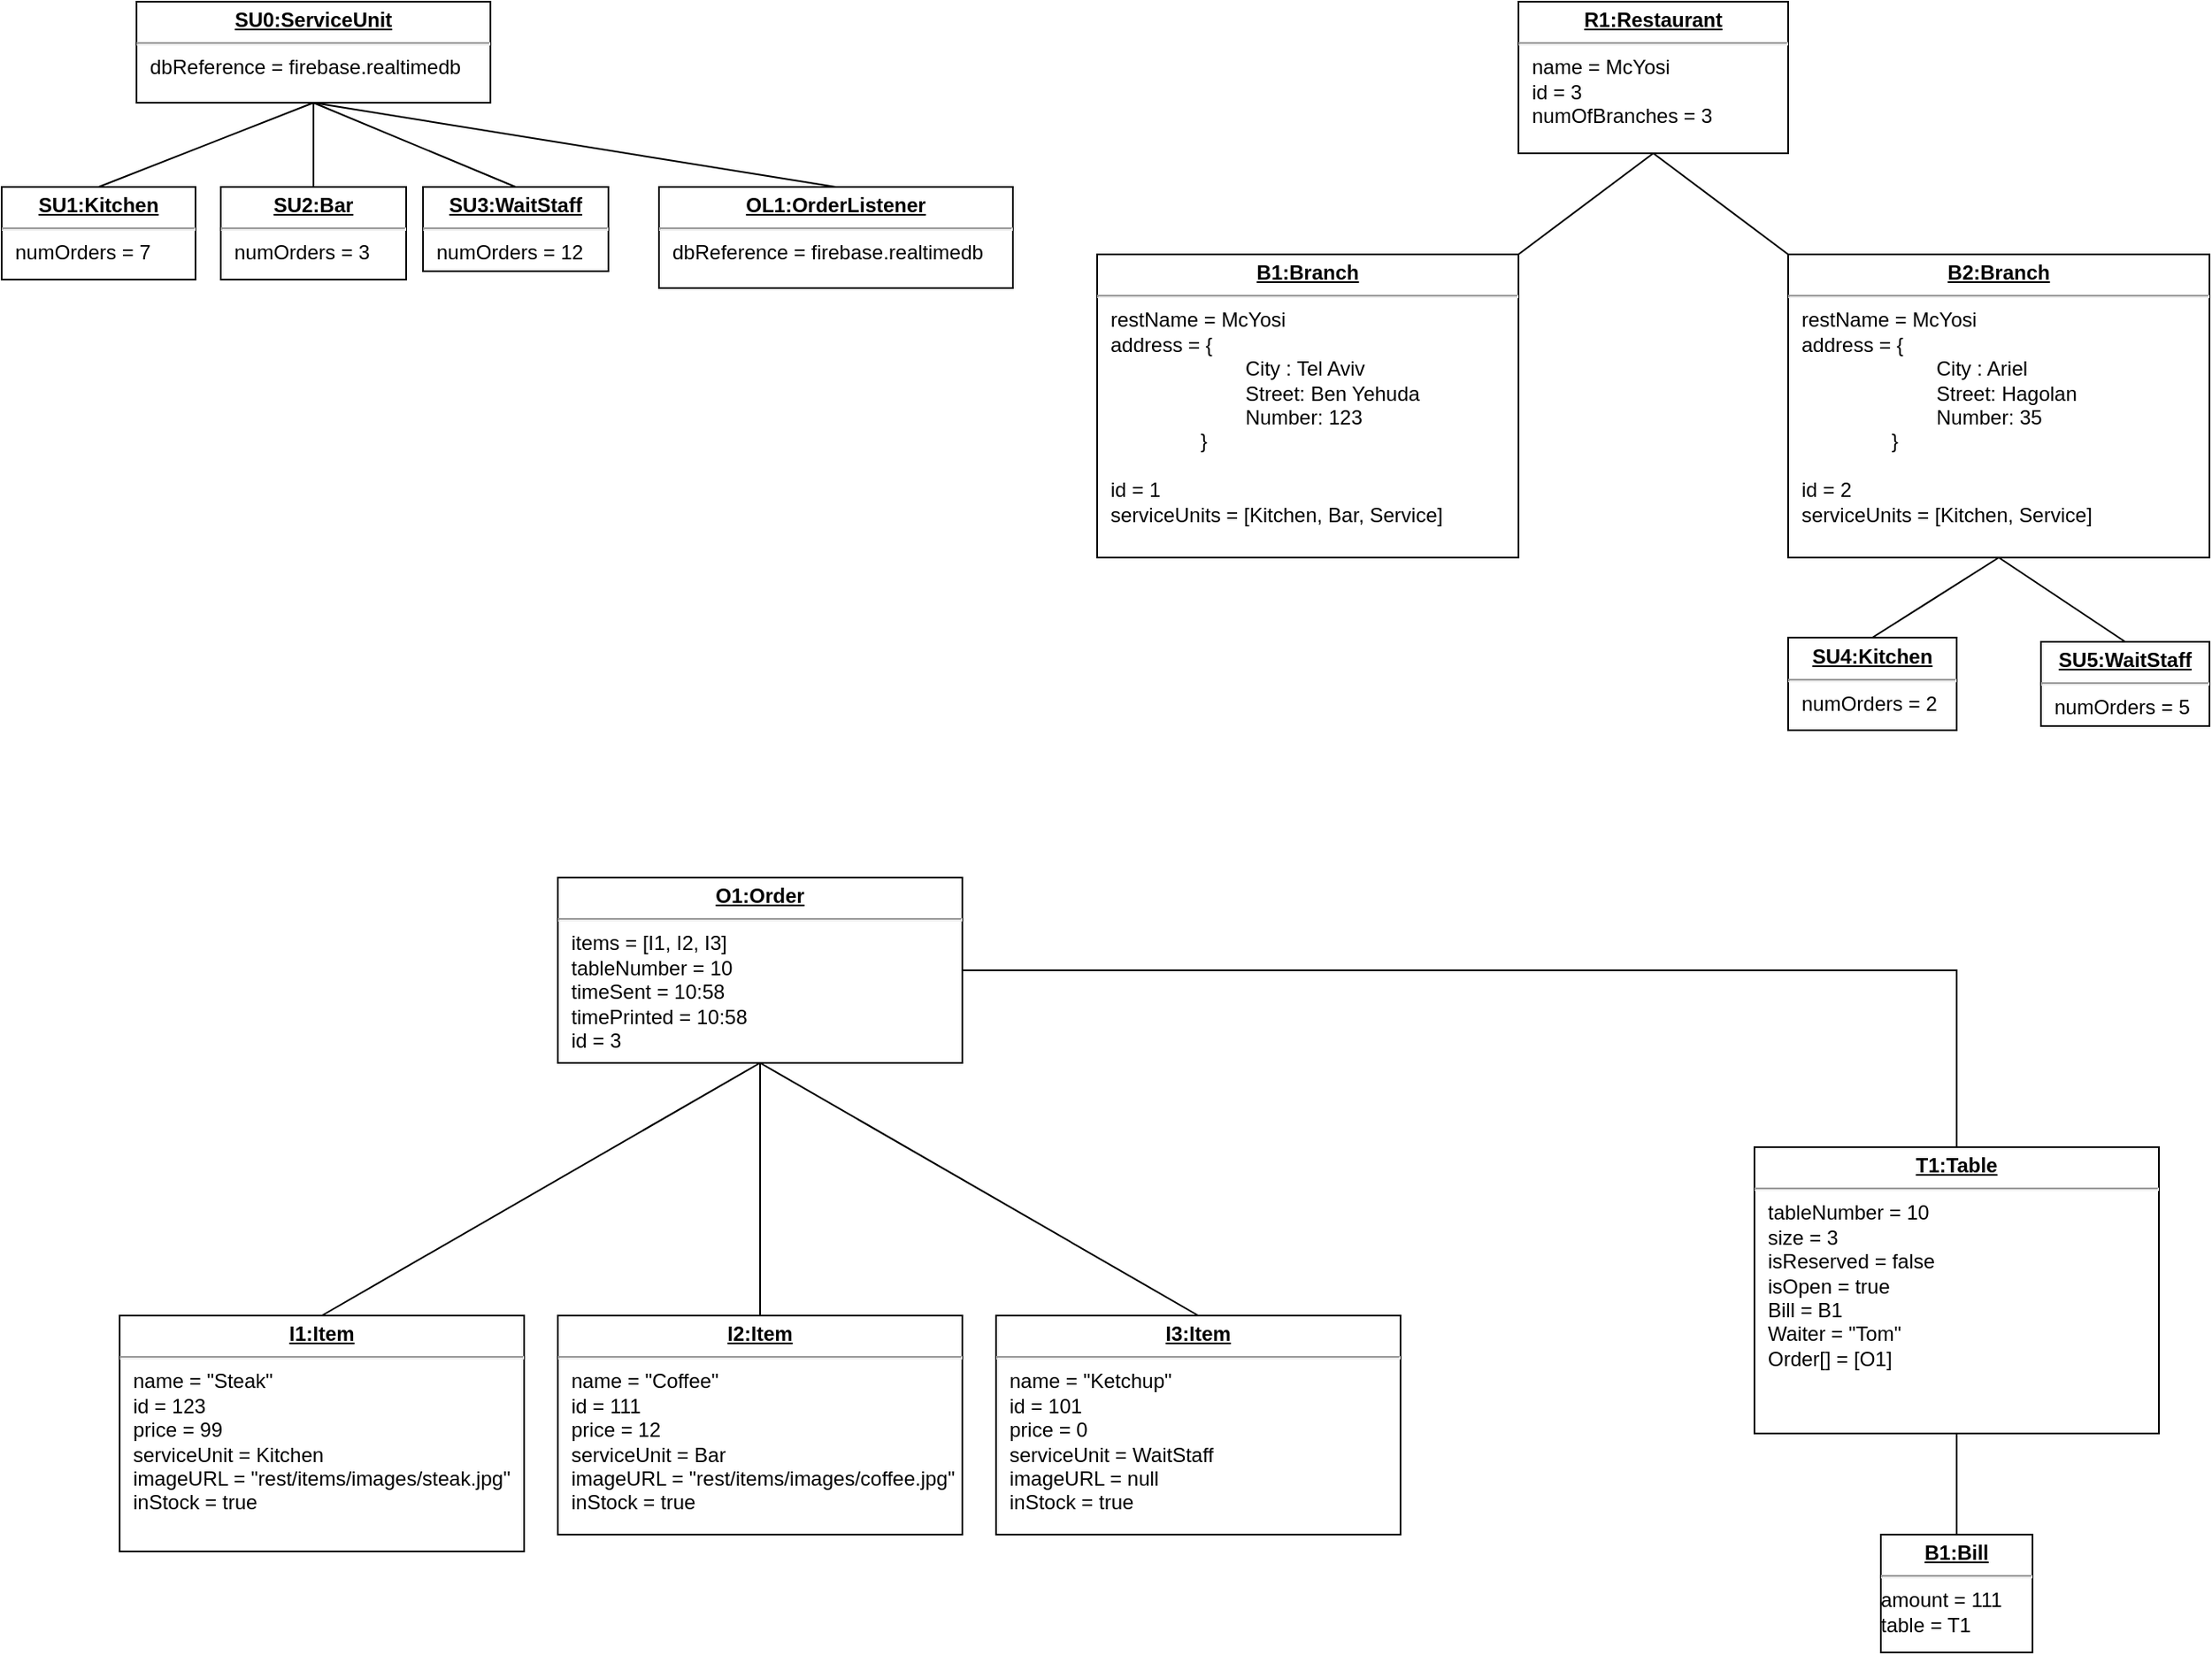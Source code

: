 <mxfile version="15.8.4" type="device"><diagram id="j6iZQvRW-p1UY4Y6Cay7" name="Page-1"><mxGraphModel dx="788" dy="498" grid="1" gridSize="10" guides="1" tooltips="1" connect="1" arrows="1" fold="1" page="1" pageScale="1" pageWidth="850" pageHeight="1100" math="0" shadow="0"><root><mxCell id="0"/><mxCell id="1" parent="0"/><mxCell id="EEN-0e1DSpIP1PvKD_uy-7" value="&lt;p style=&quot;margin: 0px ; margin-top: 4px ; text-align: center ; text-decoration: underline&quot;&gt;&lt;b&gt;I1:Item&lt;/b&gt;&lt;/p&gt;&lt;hr&gt;&lt;p style=&quot;margin: 0px ; margin-left: 8px&quot;&gt;name = &quot;Steak&quot;&lt;br&gt;id = 123&lt;br&gt;price = 99&lt;/p&gt;&lt;p style=&quot;margin: 0px ; margin-left: 8px&quot;&gt;serviceUnit = Kitchen&lt;/p&gt;&lt;p style=&quot;margin: 0px ; margin-left: 8px&quot;&gt;imageURL = &quot;rest/items/images/steak.jpg&quot;&lt;/p&gt;&lt;p style=&quot;margin: 0px ; margin-left: 8px&quot;&gt;inStock = true&lt;/p&gt;&lt;p style=&quot;margin: 0px ; margin-left: 8px&quot;&gt;&lt;br&gt;&lt;/p&gt;" style="verticalAlign=top;align=left;overflow=fill;fontSize=12;fontFamily=Helvetica;html=1;" vertex="1" parent="1"><mxGeometry x="150" y="980" width="240" height="140" as="geometry"/></mxCell><mxCell id="EEN-0e1DSpIP1PvKD_uy-8" value="&lt;p style=&quot;margin: 0px ; margin-top: 4px ; text-align: center ; text-decoration: underline&quot;&gt;&lt;b&gt;I2:Item&lt;/b&gt;&lt;/p&gt;&lt;hr&gt;&lt;p style=&quot;margin: 0px ; margin-left: 8px&quot;&gt;name = &quot;Coffee&quot;&lt;br&gt;id = 111&lt;br&gt;price = 12&lt;/p&gt;&lt;p style=&quot;margin: 0px ; margin-left: 8px&quot;&gt;serviceUnit = Bar&lt;/p&gt;&lt;p style=&quot;margin: 0px ; margin-left: 8px&quot;&gt;imageURL = &quot;rest/items/images/coffee.jpg&quot;&lt;/p&gt;&lt;p style=&quot;margin: 0px ; margin-left: 8px&quot;&gt;inStock = true&lt;/p&gt;&lt;p style=&quot;margin: 0px ; margin-left: 8px&quot;&gt;&lt;br&gt;&lt;/p&gt;" style="verticalAlign=top;align=left;overflow=fill;fontSize=12;fontFamily=Helvetica;html=1;" vertex="1" parent="1"><mxGeometry x="410" y="980" width="240" height="130" as="geometry"/></mxCell><mxCell id="EEN-0e1DSpIP1PvKD_uy-10" value="&lt;p style=&quot;margin: 0px ; margin-top: 4px ; text-align: center ; text-decoration: underline&quot;&gt;&lt;b&gt;R1:Restaurant&lt;/b&gt;&lt;/p&gt;&lt;hr&gt;&lt;p style=&quot;margin: 0px ; margin-left: 8px&quot;&gt;name = McYosi&lt;/p&gt;&lt;p style=&quot;margin: 0px ; margin-left: 8px&quot;&gt;id = 3&lt;/p&gt;&lt;p style=&quot;margin: 0px ; margin-left: 8px&quot;&gt;numOfBranches = 3&lt;/p&gt;" style="verticalAlign=top;align=left;overflow=fill;fontSize=12;fontFamily=Helvetica;html=1;" vertex="1" parent="1"><mxGeometry x="980" y="200" width="160" height="90" as="geometry"/></mxCell><mxCell id="EEN-0e1DSpIP1PvKD_uy-11" value="&lt;p style=&quot;margin: 0px ; margin-top: 4px ; text-align: center ; text-decoration: underline&quot;&gt;&lt;b&gt;B1:Branch&lt;/b&gt;&lt;/p&gt;&lt;hr&gt;&lt;p style=&quot;margin: 0px ; margin-left: 8px&quot;&gt;restName = McYosi&lt;/p&gt;&lt;p style=&quot;margin: 0px ; margin-left: 8px&quot;&gt;address = {&lt;/p&gt;&lt;p style=&quot;margin: 0px ; margin-left: 8px&quot;&gt;&lt;span style=&quot;white-space: pre&quot;&gt;&#9;&lt;span style=&quot;white-space: pre&quot;&gt;&#9;&lt;span style=&quot;white-space: pre&quot;&gt;&#9;&lt;/span&gt;&lt;/span&gt;&lt;/span&gt;City : Tel Aviv&lt;/p&gt;&lt;p style=&quot;margin: 0px ; margin-left: 8px&quot;&gt;&lt;span style=&quot;white-space: pre&quot;&gt;&#9;&lt;span style=&quot;white-space: pre&quot;&gt;&#9;&lt;span style=&quot;white-space: pre&quot;&gt;&#9;Street: Ben Yehuda&lt;/span&gt;&lt;/span&gt;&lt;/span&gt;&lt;br&gt;&lt;/p&gt;&lt;p style=&quot;margin: 0px ; margin-left: 8px&quot;&gt;&lt;span style=&quot;white-space: pre&quot;&gt;&lt;span style=&quot;white-space: pre&quot;&gt;&lt;span style=&quot;white-space: pre&quot;&gt;&lt;span style=&quot;white-space: pre&quot;&gt;&#9;&lt;span style=&quot;white-space: pre&quot;&gt;&#9;&lt;span style=&quot;white-space: pre&quot;&gt;&#9;Number: 123&lt;/span&gt;&lt;/span&gt;&lt;/span&gt;&lt;br&gt;&lt;/span&gt;&lt;/span&gt;&lt;/span&gt;&lt;/p&gt;&lt;p style=&quot;margin: 0px ; margin-left: 8px&quot;&gt;&lt;span style=&quot;white-space: pre&quot;&gt;&lt;span style=&quot;white-space: pre&quot;&gt;&lt;span style=&quot;white-space: pre&quot;&gt;&lt;span style=&quot;white-space: pre&quot;&gt;&lt;span style=&quot;white-space: pre&quot;&gt;&lt;span style=&quot;white-space: pre&quot;&gt;&lt;span style=&quot;white-space: pre&quot;&gt;&#9;&lt;span style=&quot;white-space: pre&quot;&gt;&#9;}&lt;/span&gt;&lt;/span&gt;&lt;br&gt;&lt;/span&gt;&lt;/span&gt;&lt;/span&gt;&lt;/span&gt;&lt;/span&gt;&lt;/span&gt;&lt;/p&gt;&lt;p style=&quot;margin: 0px ; margin-left: 8px&quot;&gt;&lt;span style=&quot;white-space: pre&quot;&gt;&#9;&lt;span style=&quot;white-space: pre&quot;&gt;&#9; &lt;span style=&quot;white-space: pre&quot;&gt;&#9;&lt;/span&gt;&lt;/span&gt;&lt;/span&gt;&lt;br&gt;&lt;/p&gt;&lt;p style=&quot;margin: 0px ; margin-left: 8px&quot;&gt;id = 1&lt;/p&gt;&lt;p style=&quot;margin: 0px ; margin-left: 8px&quot;&gt;serviceUnits = [Kitchen, Bar, Service]&lt;/p&gt;" style="verticalAlign=top;align=left;overflow=fill;fontSize=12;fontFamily=Helvetica;html=1;" vertex="1" parent="1"><mxGeometry x="730" y="350" width="250" height="180" as="geometry"/></mxCell><mxCell id="EEN-0e1DSpIP1PvKD_uy-12" value="&lt;p style=&quot;margin: 0px ; margin-top: 4px ; text-align: center ; text-decoration: underline&quot;&gt;&lt;b&gt;B2:Branch&lt;/b&gt;&lt;/p&gt;&lt;hr&gt;&lt;p style=&quot;margin: 0px ; margin-left: 8px&quot;&gt;restName = McYosi&lt;/p&gt;&lt;p style=&quot;margin: 0px ; margin-left: 8px&quot;&gt;address = {&lt;/p&gt;&lt;p style=&quot;margin: 0px ; margin-left: 8px&quot;&gt;&lt;span style=&quot;white-space: pre&quot;&gt;&#9;&lt;span style=&quot;white-space: pre&quot;&gt;&#9;&lt;span style=&quot;white-space: pre&quot;&gt;&#9;&lt;/span&gt;&lt;/span&gt;&lt;/span&gt;City : Ariel&lt;/p&gt;&lt;p style=&quot;margin: 0px ; margin-left: 8px&quot;&gt;&lt;span style=&quot;white-space: pre&quot;&gt;&#9;&lt;span style=&quot;white-space: pre&quot;&gt;&#9;&lt;span style=&quot;white-space: pre&quot;&gt;&#9;Street: Hagolan&lt;/span&gt;&lt;/span&gt;&lt;/span&gt;&lt;br&gt;&lt;/p&gt;&lt;p style=&quot;margin: 0px ; margin-left: 8px&quot;&gt;&lt;span style=&quot;white-space: pre&quot;&gt;&lt;span style=&quot;white-space: pre&quot;&gt;&lt;span style=&quot;white-space: pre&quot;&gt;&lt;span style=&quot;white-space: pre&quot;&gt;&#9;&lt;span style=&quot;white-space: pre&quot;&gt;&#9;&lt;span style=&quot;white-space: pre&quot;&gt;&#9;Number: 35&lt;/span&gt;&lt;/span&gt;&lt;/span&gt;&lt;br&gt;&lt;/span&gt;&lt;/span&gt;&lt;/span&gt;&lt;/p&gt;&lt;p style=&quot;margin: 0px ; margin-left: 8px&quot;&gt;&lt;span style=&quot;white-space: pre&quot;&gt;&lt;span style=&quot;white-space: pre&quot;&gt;&lt;span style=&quot;white-space: pre&quot;&gt;&lt;span style=&quot;white-space: pre&quot;&gt;&lt;span style=&quot;white-space: pre&quot;&gt;&lt;span style=&quot;white-space: pre&quot;&gt;&lt;span style=&quot;white-space: pre&quot;&gt;&#9;&lt;span style=&quot;white-space: pre&quot;&gt;&#9;}&lt;/span&gt;&lt;/span&gt;&lt;br&gt;&lt;/span&gt;&lt;/span&gt;&lt;/span&gt;&lt;/span&gt;&lt;/span&gt;&lt;/span&gt;&lt;/p&gt;&lt;p style=&quot;margin: 0px ; margin-left: 8px&quot;&gt;&lt;span style=&quot;white-space: pre&quot;&gt;&#9;&lt;span style=&quot;white-space: pre&quot;&gt;&#9; &lt;span style=&quot;white-space: pre&quot;&gt;&#9;&lt;/span&gt;&lt;/span&gt;&lt;/span&gt;&lt;br&gt;&lt;/p&gt;&lt;p style=&quot;margin: 0px ; margin-left: 8px&quot;&gt;id = 2&lt;/p&gt;&lt;p style=&quot;margin: 0px ; margin-left: 8px&quot;&gt;serviceUnits = [Kitchen, Service]&lt;/p&gt;" style="verticalAlign=top;align=left;overflow=fill;fontSize=12;fontFamily=Helvetica;html=1;" vertex="1" parent="1"><mxGeometry x="1140" y="350" width="250" height="180" as="geometry"/></mxCell><mxCell id="EEN-0e1DSpIP1PvKD_uy-13" value="" style="endArrow=none;html=1;rounded=0;exitX=1;exitY=0;exitDx=0;exitDy=0;entryX=0.5;entryY=1;entryDx=0;entryDy=0;" edge="1" parent="1" source="EEN-0e1DSpIP1PvKD_uy-11" target="EEN-0e1DSpIP1PvKD_uy-10"><mxGeometry width="50" height="50" relative="1" as="geometry"><mxPoint x="1000" y="350" as="sourcePoint"/><mxPoint x="1050" y="300" as="targetPoint"/></mxGeometry></mxCell><mxCell id="EEN-0e1DSpIP1PvKD_uy-14" value="" style="endArrow=none;html=1;rounded=0;exitX=0;exitY=0;exitDx=0;exitDy=0;entryX=0.5;entryY=1;entryDx=0;entryDy=0;" edge="1" parent="1" source="EEN-0e1DSpIP1PvKD_uy-12" target="EEN-0e1DSpIP1PvKD_uy-10"><mxGeometry width="50" height="50" relative="1" as="geometry"><mxPoint x="960" y="380" as="sourcePoint"/><mxPoint x="1070" y="300" as="targetPoint"/></mxGeometry></mxCell><mxCell id="EEN-0e1DSpIP1PvKD_uy-15" value="&lt;p style=&quot;margin: 0px ; margin-top: 4px ; text-align: center ; text-decoration: underline&quot;&gt;&lt;b&gt;SU1:Kitchen&lt;/b&gt;&lt;/p&gt;&lt;hr&gt;&lt;p style=&quot;margin: 0px ; margin-left: 8px&quot;&gt;numOrders = 7&lt;/p&gt;&lt;p style=&quot;margin: 0px ; margin-left: 8px&quot;&gt;&lt;br&gt;&lt;/p&gt;&lt;p style=&quot;margin: 0px ; margin-left: 8px&quot;&gt;&lt;br&gt;&lt;/p&gt;" style="verticalAlign=top;align=left;overflow=fill;fontSize=12;fontFamily=Helvetica;html=1;" vertex="1" parent="1"><mxGeometry x="80" y="310" width="115" height="55" as="geometry"/></mxCell><mxCell id="EEN-0e1DSpIP1PvKD_uy-16" value="&lt;p style=&quot;margin: 0px ; margin-top: 4px ; text-align: center ; text-decoration: underline&quot;&gt;&lt;b&gt;SU3:WaitStaff&lt;/b&gt;&lt;/p&gt;&lt;hr&gt;&lt;p style=&quot;margin: 0px ; margin-left: 8px&quot;&gt;numOrders = 12&lt;/p&gt;" style="verticalAlign=top;align=left;overflow=fill;fontSize=12;fontFamily=Helvetica;html=1;" vertex="1" parent="1"><mxGeometry x="330" y="310" width="110" height="50" as="geometry"/></mxCell><mxCell id="EEN-0e1DSpIP1PvKD_uy-17" value="&lt;p style=&quot;margin: 0px ; margin-top: 4px ; text-align: center ; text-decoration: underline&quot;&gt;&lt;b&gt;SU2:Bar&lt;/b&gt;&lt;/p&gt;&lt;hr&gt;&lt;p style=&quot;margin: 0px ; margin-left: 8px&quot;&gt;numOrders = 3&lt;/p&gt;&lt;p style=&quot;margin: 0px ; margin-left: 8px&quot;&gt;&lt;br&gt;&lt;/p&gt;" style="verticalAlign=top;align=left;overflow=fill;fontSize=12;fontFamily=Helvetica;html=1;" vertex="1" parent="1"><mxGeometry x="210" y="310" width="110" height="55" as="geometry"/></mxCell><mxCell id="EEN-0e1DSpIP1PvKD_uy-18" value="&lt;p style=&quot;margin: 0px ; margin-top: 4px ; text-align: center ; text-decoration: underline&quot;&gt;&lt;b&gt;SU4:Kitchen&lt;/b&gt;&lt;/p&gt;&lt;hr&gt;&lt;p style=&quot;margin: 0px ; margin-left: 8px&quot;&gt;numOrders = 2&lt;/p&gt;&lt;p style=&quot;margin: 0px ; margin-left: 8px&quot;&gt;&lt;br&gt;&lt;/p&gt;&lt;p style=&quot;margin: 0px ; margin-left: 8px&quot;&gt;&lt;br&gt;&lt;/p&gt;" style="verticalAlign=top;align=left;overflow=fill;fontSize=12;fontFamily=Helvetica;html=1;" vertex="1" parent="1"><mxGeometry x="1140" y="577.5" width="100" height="55" as="geometry"/></mxCell><mxCell id="EEN-0e1DSpIP1PvKD_uy-19" value="&lt;p style=&quot;margin: 0px ; margin-top: 4px ; text-align: center ; text-decoration: underline&quot;&gt;&lt;b&gt;SU5:WaitStaff&lt;/b&gt;&lt;/p&gt;&lt;hr&gt;&lt;p style=&quot;margin: 0px ; margin-left: 8px&quot;&gt;numOrders = 5&lt;/p&gt;" style="verticalAlign=top;align=left;overflow=fill;fontSize=12;fontFamily=Helvetica;html=1;" vertex="1" parent="1"><mxGeometry x="1290" y="580" width="100" height="50" as="geometry"/></mxCell><mxCell id="EEN-0e1DSpIP1PvKD_uy-20" value="" style="endArrow=none;html=1;rounded=0;exitX=0.5;exitY=1;exitDx=0;exitDy=0;entryX=0.5;entryY=0;entryDx=0;entryDy=0;" edge="1" parent="1" source="EEN-0e1DSpIP1PvKD_uy-32" target="EEN-0e1DSpIP1PvKD_uy-15"><mxGeometry width="50" height="50" relative="1" as="geometry"><mxPoint x="265" y="260.0" as="sourcePoint"/><mxPoint x="229" y="300" as="targetPoint"/></mxGeometry></mxCell><mxCell id="EEN-0e1DSpIP1PvKD_uy-21" value="" style="endArrow=none;html=1;rounded=0;exitX=0.5;exitY=0;exitDx=0;exitDy=0;entryX=0.5;entryY=1;entryDx=0;entryDy=0;" edge="1" parent="1" source="EEN-0e1DSpIP1PvKD_uy-16" target="EEN-0e1DSpIP1PvKD_uy-32"><mxGeometry width="50" height="50" relative="1" as="geometry"><mxPoint x="275" y="270" as="sourcePoint"/><mxPoint x="265" y="260.0" as="targetPoint"/></mxGeometry></mxCell><mxCell id="EEN-0e1DSpIP1PvKD_uy-22" value="" style="endArrow=none;html=1;rounded=0;exitX=0.5;exitY=0;exitDx=0;exitDy=0;entryX=0.5;entryY=1;entryDx=0;entryDy=0;" edge="1" parent="1" source="EEN-0e1DSpIP1PvKD_uy-17" target="EEN-0e1DSpIP1PvKD_uy-32"><mxGeometry width="50" height="50" relative="1" as="geometry"><mxPoint x="285" y="280" as="sourcePoint"/><mxPoint x="265" y="260.0" as="targetPoint"/></mxGeometry></mxCell><mxCell id="EEN-0e1DSpIP1PvKD_uy-23" value="" style="endArrow=none;html=1;rounded=0;entryX=0.5;entryY=1;entryDx=0;entryDy=0;exitX=0.5;exitY=0;exitDx=0;exitDy=0;" edge="1" parent="1" source="EEN-0e1DSpIP1PvKD_uy-18" target="EEN-0e1DSpIP1PvKD_uy-12"><mxGeometry width="50" height="50" relative="1" as="geometry"><mxPoint x="1200" y="580" as="sourcePoint"/><mxPoint x="1170" y="570" as="targetPoint"/></mxGeometry></mxCell><mxCell id="EEN-0e1DSpIP1PvKD_uy-24" value="" style="endArrow=none;html=1;rounded=0;entryX=0.5;entryY=1;entryDx=0;entryDy=0;exitX=0.5;exitY=0;exitDx=0;exitDy=0;" edge="1" parent="1" source="EEN-0e1DSpIP1PvKD_uy-19" target="EEN-0e1DSpIP1PvKD_uy-12"><mxGeometry width="50" height="50" relative="1" as="geometry"><mxPoint x="1210" y="590" as="sourcePoint"/><mxPoint x="1275" y="540" as="targetPoint"/></mxGeometry></mxCell><mxCell id="EEN-0e1DSpIP1PvKD_uy-25" value="" style="endArrow=none;html=1;rounded=0;exitX=0.5;exitY=0;exitDx=0;exitDy=0;entryX=0.5;entryY=1;entryDx=0;entryDy=0;" edge="1" parent="1" source="EEN-0e1DSpIP1PvKD_uy-7" target="EEN-0e1DSpIP1PvKD_uy-28"><mxGeometry width="50" height="50" relative="1" as="geometry"><mxPoint x="1110" y="900" as="sourcePoint"/><mxPoint x="1160" y="850" as="targetPoint"/></mxGeometry></mxCell><mxCell id="EEN-0e1DSpIP1PvKD_uy-26" value="" style="endArrow=none;html=1;rounded=0;exitX=0.5;exitY=0;exitDx=0;exitDy=0;entryX=0.5;entryY=1;entryDx=0;entryDy=0;" edge="1" parent="1" source="EEN-0e1DSpIP1PvKD_uy-8" target="EEN-0e1DSpIP1PvKD_uy-28"><mxGeometry width="50" height="50" relative="1" as="geometry"><mxPoint x="700.0" y="940" as="sourcePoint"/><mxPoint x="826.345" y="875" as="targetPoint"/></mxGeometry></mxCell><mxCell id="EEN-0e1DSpIP1PvKD_uy-28" value="&lt;p style=&quot;margin: 0px ; margin-top: 4px ; text-align: center ; text-decoration: underline&quot;&gt;&lt;b&gt;O1:Order&lt;/b&gt;&lt;/p&gt;&lt;hr&gt;&lt;p style=&quot;margin: 0px ; margin-left: 8px&quot;&gt;items = [I1, I2, I3]&lt;br&gt;tableNumber = 10&lt;/p&gt;&lt;p style=&quot;margin: 0px ; margin-left: 8px&quot;&gt;timeSent = 10:58&lt;/p&gt;&lt;p style=&quot;margin: 0px ; margin-left: 8px&quot;&gt;timePrinted = 10:58&lt;/p&gt;&lt;p style=&quot;margin: 0px ; margin-left: 8px&quot;&gt;id = 3&lt;br&gt;&lt;/p&gt;&lt;p style=&quot;margin: 0px ; margin-left: 8px&quot;&gt;&lt;br&gt;&lt;/p&gt;" style="verticalAlign=top;align=left;overflow=fill;fontSize=12;fontFamily=Helvetica;html=1;" vertex="1" parent="1"><mxGeometry x="410" y="720" width="240" height="110" as="geometry"/></mxCell><mxCell id="EEN-0e1DSpIP1PvKD_uy-29" value="&lt;p style=&quot;margin: 0px ; margin-top: 4px ; text-align: center ; text-decoration: underline&quot;&gt;&lt;b&gt;I3:Item&lt;/b&gt;&lt;/p&gt;&lt;hr&gt;&lt;p style=&quot;margin: 0px ; margin-left: 8px&quot;&gt;name = &quot;Ketchup&quot;&lt;br&gt;id = 101&lt;br&gt;price = 0&lt;/p&gt;&lt;p style=&quot;margin: 0px ; margin-left: 8px&quot;&gt;serviceUnit = WaitStaff&lt;/p&gt;&lt;p style=&quot;margin: 0px ; margin-left: 8px&quot;&gt;imageURL = null&lt;/p&gt;&lt;p style=&quot;margin: 0px ; margin-left: 8px&quot;&gt;inStock = true&lt;/p&gt;&lt;p style=&quot;margin: 0px ; margin-left: 8px&quot;&gt;&lt;br&gt;&lt;/p&gt;" style="verticalAlign=top;align=left;overflow=fill;fontSize=12;fontFamily=Helvetica;html=1;" vertex="1" parent="1"><mxGeometry x="670" y="980" width="240" height="130" as="geometry"/></mxCell><mxCell id="EEN-0e1DSpIP1PvKD_uy-30" value="" style="endArrow=none;html=1;rounded=0;entryX=0.5;entryY=1;entryDx=0;entryDy=0;exitX=0.5;exitY=0;exitDx=0;exitDy=0;" edge="1" parent="1" source="EEN-0e1DSpIP1PvKD_uy-29" target="EEN-0e1DSpIP1PvKD_uy-28"><mxGeometry width="50" height="50" relative="1" as="geometry"><mxPoint x="610" y="1010" as="sourcePoint"/><mxPoint x="660" y="960" as="targetPoint"/></mxGeometry></mxCell><mxCell id="EEN-0e1DSpIP1PvKD_uy-31" value="&lt;p style=&quot;margin: 0px ; margin-top: 4px ; text-align: center ; text-decoration: underline&quot;&gt;&lt;b&gt;OL1:OrderListener&lt;/b&gt;&lt;/p&gt;&lt;hr&gt;&lt;p style=&quot;margin: 0px ; margin-left: 8px&quot;&gt;dbReference = firebase.realtimedb&lt;/p&gt;&lt;p style=&quot;margin: 0px ; margin-left: 8px&quot;&gt;&lt;br&gt;&lt;/p&gt;" style="verticalAlign=top;align=left;overflow=fill;fontSize=12;fontFamily=Helvetica;html=1;" vertex="1" parent="1"><mxGeometry x="470" y="310" width="210" height="60" as="geometry"/></mxCell><mxCell id="EEN-0e1DSpIP1PvKD_uy-32" value="&lt;p style=&quot;margin: 0px ; margin-top: 4px ; text-align: center ; text-decoration: underline&quot;&gt;&lt;b&gt;SU0:ServiceUnit&lt;/b&gt;&lt;/p&gt;&lt;hr&gt;&lt;p style=&quot;margin: 0px ; margin-left: 8px&quot;&gt;dbReference = firebase.realtimedb&lt;/p&gt;&lt;p style=&quot;margin: 0px ; margin-left: 8px&quot;&gt;&lt;br&gt;&lt;/p&gt;" style="verticalAlign=top;align=left;overflow=fill;fontSize=12;fontFamily=Helvetica;html=1;" vertex="1" parent="1"><mxGeometry x="160" y="200" width="210" height="60" as="geometry"/></mxCell><mxCell id="EEN-0e1DSpIP1PvKD_uy-33" value="" style="endArrow=none;html=1;rounded=0;exitX=0.5;exitY=1;exitDx=0;exitDy=0;entryX=0.5;entryY=0;entryDx=0;entryDy=0;" edge="1" parent="1" source="EEN-0e1DSpIP1PvKD_uy-32" target="EEN-0e1DSpIP1PvKD_uy-31"><mxGeometry width="50" height="50" relative="1" as="geometry"><mxPoint x="410" y="400" as="sourcePoint"/><mxPoint x="460" y="350" as="targetPoint"/></mxGeometry></mxCell><mxCell id="EEN-0e1DSpIP1PvKD_uy-34" value="&lt;p style=&quot;margin: 0px ; margin-top: 4px ; text-align: center ; text-decoration: underline&quot;&gt;&lt;b&gt;T1:Table&lt;/b&gt;&lt;/p&gt;&lt;hr&gt;&lt;p style=&quot;margin: 0px ; margin-left: 8px&quot;&gt;tableNumber = 10&lt;/p&gt;&lt;p style=&quot;margin: 0px ; margin-left: 8px&quot;&gt;size = 3&lt;/p&gt;&lt;p style=&quot;margin: 0px ; margin-left: 8px&quot;&gt;isReserved = false&lt;/p&gt;&lt;p style=&quot;margin: 0px ; margin-left: 8px&quot;&gt;isOpen = true&lt;/p&gt;&lt;p style=&quot;margin: 0px ; margin-left: 8px&quot;&gt;Bill = B1&lt;/p&gt;&lt;p style=&quot;margin: 0px ; margin-left: 8px&quot;&gt;Waiter = &quot;Tom&quot;&lt;/p&gt;&lt;p style=&quot;margin: 0px ; margin-left: 8px&quot;&gt;Order[] = [O1]&lt;/p&gt;" style="verticalAlign=top;align=left;overflow=fill;fontSize=12;fontFamily=Helvetica;html=1;" vertex="1" parent="1"><mxGeometry x="1120" y="880" width="240" height="170" as="geometry"/></mxCell><mxCell id="EEN-0e1DSpIP1PvKD_uy-35" value="" style="endArrow=none;html=1;rounded=0;exitX=1;exitY=0.5;exitDx=0;exitDy=0;entryX=0.5;entryY=0;entryDx=0;entryDy=0;" edge="1" parent="1" source="EEN-0e1DSpIP1PvKD_uy-28" target="EEN-0e1DSpIP1PvKD_uy-34"><mxGeometry width="50" height="50" relative="1" as="geometry"><mxPoint x="830" y="860" as="sourcePoint"/><mxPoint x="1240" y="860" as="targetPoint"/><Array as="points"><mxPoint x="1240" y="775"/></Array></mxGeometry></mxCell><mxCell id="EEN-0e1DSpIP1PvKD_uy-36" value="&lt;p style=&quot;margin: 0px ; margin-top: 4px ; text-align: center ; text-decoration: underline&quot;&gt;&lt;b&gt;B1:Bill&lt;/b&gt;&lt;/p&gt;&lt;hr&gt;&lt;p style=&quot;margin: 0px ; margin-left: 8px&quot;&gt;&lt;/p&gt;amount = 111&lt;br&gt;table = T1&lt;br&gt;&lt;p style=&quot;margin: 0px ; margin-left: 8px&quot;&gt;&lt;br&gt;&lt;/p&gt;" style="verticalAlign=top;align=left;overflow=fill;fontSize=12;fontFamily=Helvetica;html=1;" vertex="1" parent="1"><mxGeometry x="1195" y="1110" width="90" height="70" as="geometry"/></mxCell><mxCell id="EEN-0e1DSpIP1PvKD_uy-39" value="" style="endArrow=none;html=1;rounded=0;entryX=0.5;entryY=1;entryDx=0;entryDy=0;exitX=0.5;exitY=0;exitDx=0;exitDy=0;" edge="1" parent="1" source="EEN-0e1DSpIP1PvKD_uy-36" target="EEN-0e1DSpIP1PvKD_uy-34"><mxGeometry width="50" height="50" relative="1" as="geometry"><mxPoint x="1170" y="1160" as="sourcePoint"/><mxPoint x="1220" y="1110" as="targetPoint"/></mxGeometry></mxCell></root></mxGraphModel></diagram></mxfile>